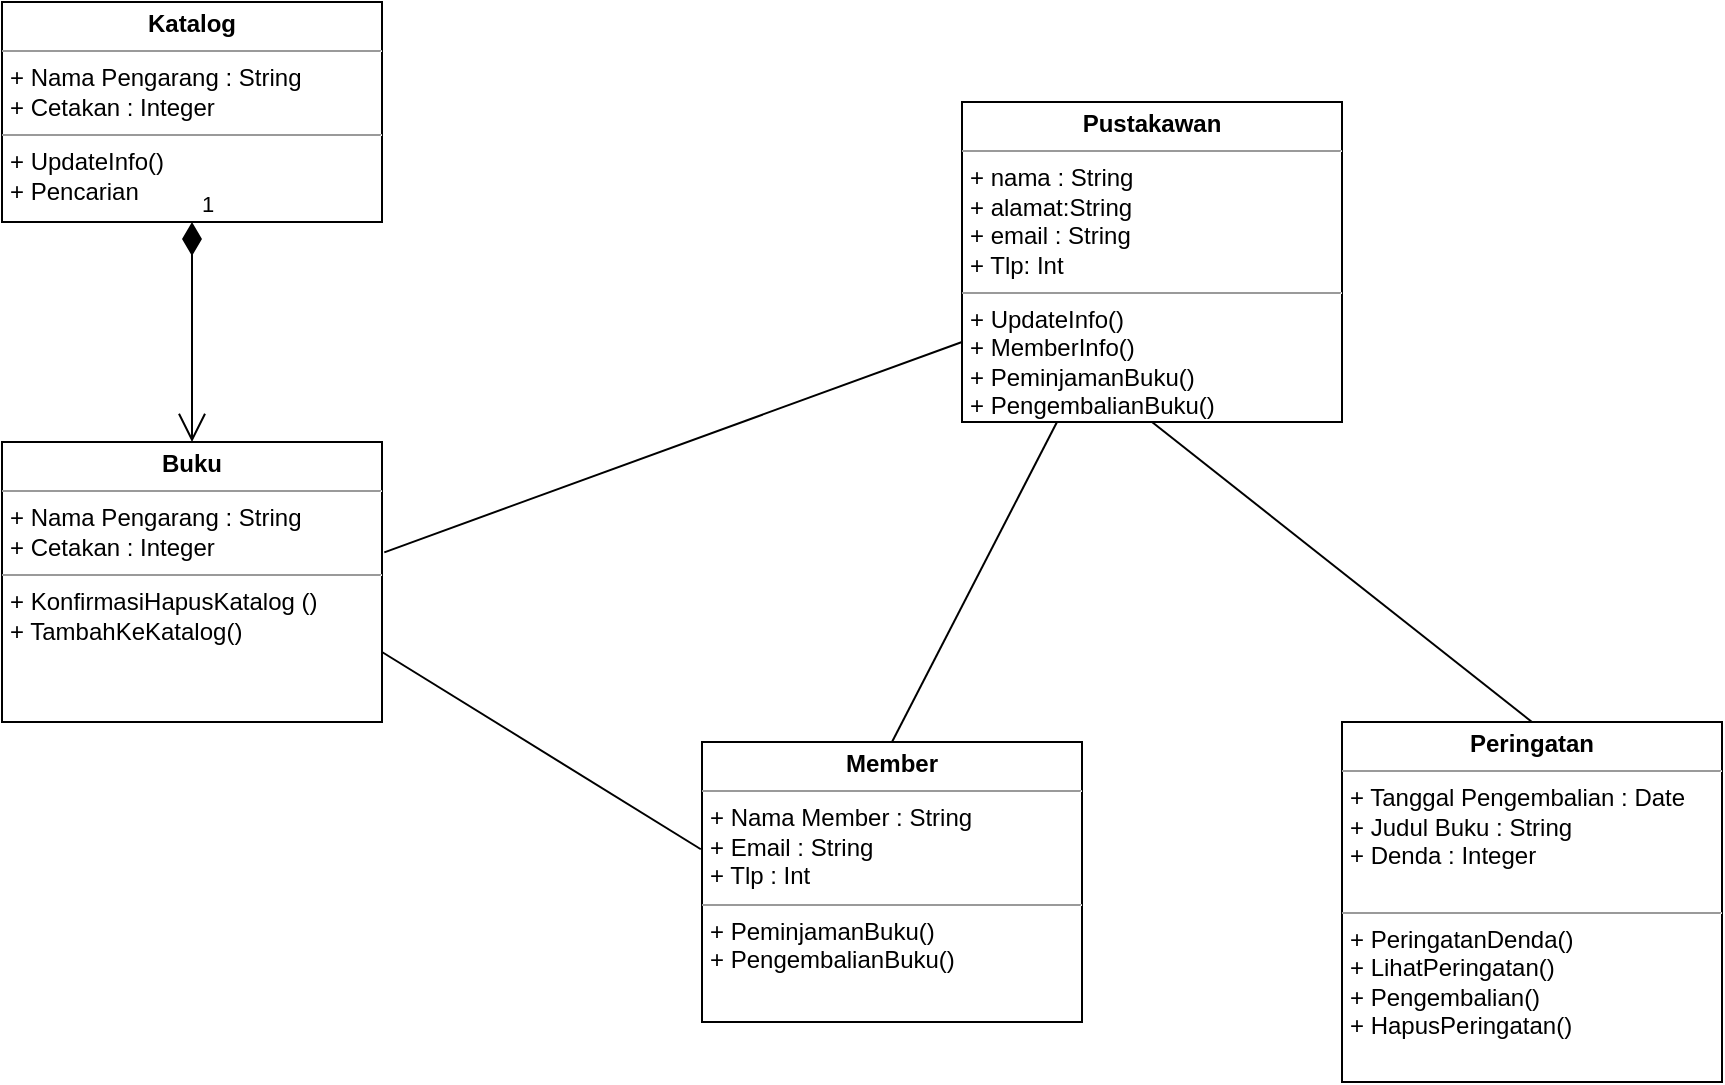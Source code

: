 <mxfile version="15.8.6" type="github">
  <diagram id="BPWHZY4i2vGJqGK7S6kc" name="Page-1">
    <mxGraphModel dx="1209" dy="626" grid="1" gridSize="10" guides="1" tooltips="1" connect="1" arrows="1" fold="1" page="1" pageScale="1" pageWidth="4681" pageHeight="3300" math="0" shadow="0">
      <root>
        <mxCell id="0" />
        <mxCell id="1" parent="0" />
        <mxCell id="icuCsIO3h6VqQPHyB5xL-14" value="&lt;p style=&quot;margin: 0px ; margin-top: 4px ; text-align: center&quot;&gt;&lt;b&gt;Katalog&lt;/b&gt;&lt;/p&gt;&lt;hr size=&quot;1&quot;&gt;&lt;p style=&quot;margin: 0px ; margin-left: 4px&quot;&gt;+ Nama Pengarang : String&lt;br&gt;+ Cetakan : Integer&lt;/p&gt;&lt;hr size=&quot;1&quot;&gt;&lt;p style=&quot;margin: 0px ; margin-left: 4px&quot;&gt;+ UpdateInfo()&lt;br&gt;+ Pencarian&lt;/p&gt;" style="verticalAlign=top;align=left;overflow=fill;fontSize=12;fontFamily=Helvetica;html=1;" parent="1" vertex="1">
          <mxGeometry x="270" y="100" width="190" height="110" as="geometry" />
        </mxCell>
        <mxCell id="icuCsIO3h6VqQPHyB5xL-15" value="&lt;p style=&quot;margin: 0px ; margin-top: 4px ; text-align: center&quot;&gt;&lt;b&gt;Buku&lt;/b&gt;&lt;/p&gt;&lt;hr size=&quot;1&quot;&gt;&lt;p style=&quot;margin: 0px ; margin-left: 4px&quot;&gt;+ Nama Pengarang : String&lt;br&gt;+ Cetakan : Integer&lt;/p&gt;&lt;hr size=&quot;1&quot;&gt;&lt;p style=&quot;margin: 0px ; margin-left: 4px&quot;&gt;+ KonfirmasiHapusKatalog ()&lt;br&gt;+ TambahKeKatalog()&lt;/p&gt;" style="verticalAlign=top;align=left;overflow=fill;fontSize=12;fontFamily=Helvetica;html=1;" parent="1" vertex="1">
          <mxGeometry x="270" y="320" width="190" height="140" as="geometry" />
        </mxCell>
        <mxCell id="icuCsIO3h6VqQPHyB5xL-17" value="&lt;p style=&quot;margin: 0px ; margin-top: 4px ; text-align: center&quot;&gt;&lt;b&gt;Pustakawan&lt;/b&gt;&lt;/p&gt;&lt;hr size=&quot;1&quot;&gt;&lt;p style=&quot;margin: 0px ; margin-left: 4px&quot;&gt;+ nama : String&lt;br&gt;+ alamat:String&lt;/p&gt;&lt;p style=&quot;margin: 0px ; margin-left: 4px&quot;&gt;+ email : String&lt;br&gt;&lt;/p&gt;&lt;p style=&quot;margin: 0px ; margin-left: 4px&quot;&gt;+ Tlp: Int&lt;br&gt;&lt;/p&gt;&lt;hr size=&quot;1&quot;&gt;&lt;p style=&quot;margin: 0px ; margin-left: 4px&quot;&gt;+ UpdateInfo()&lt;br&gt;+ MemberInfo()&lt;/p&gt;&lt;p style=&quot;margin: 0px ; margin-left: 4px&quot;&gt;+ PeminjamanBuku()&lt;br&gt;&lt;/p&gt;&lt;p style=&quot;margin: 0px ; margin-left: 4px&quot;&gt;+ PengembalianBuku()&lt;br&gt;&lt;/p&gt;" style="verticalAlign=top;align=left;overflow=fill;fontSize=12;fontFamily=Helvetica;html=1;" parent="1" vertex="1">
          <mxGeometry x="750" y="150" width="190" height="160" as="geometry" />
        </mxCell>
        <mxCell id="icuCsIO3h6VqQPHyB5xL-18" value="&lt;p style=&quot;margin: 0px ; margin-top: 4px ; text-align: center&quot;&gt;&lt;b&gt;Member&lt;/b&gt;&lt;/p&gt;&lt;hr size=&quot;1&quot;&gt;&lt;p style=&quot;margin: 0px ; margin-left: 4px&quot;&gt;+ Nama Member : String&lt;/p&gt;&lt;p style=&quot;margin: 0px ; margin-left: 4px&quot;&gt;+ Email : String&lt;br&gt;+ Tlp : Int&lt;/p&gt;&lt;hr size=&quot;1&quot;&gt;&lt;p style=&quot;margin: 0px ; margin-left: 4px&quot;&gt;+ PeminjamanBuku()&lt;br&gt;+ PengembalianBuku()&lt;/p&gt;" style="verticalAlign=top;align=left;overflow=fill;fontSize=12;fontFamily=Helvetica;html=1;" parent="1" vertex="1">
          <mxGeometry x="620" y="470" width="190" height="140" as="geometry" />
        </mxCell>
        <mxCell id="icuCsIO3h6VqQPHyB5xL-19" value="&lt;p style=&quot;margin: 0px ; margin-top: 4px ; text-align: center&quot;&gt;&lt;b&gt;Peringatan&lt;/b&gt;&lt;/p&gt;&lt;hr size=&quot;1&quot;&gt;&lt;p style=&quot;margin: 0px ; margin-left: 4px&quot;&gt;+ Tanggal Pengembalian : Date&lt;br&gt;+ Judul Buku : String&lt;/p&gt;&lt;p style=&quot;margin: 0px ; margin-left: 4px&quot;&gt;+ Denda : Integer&lt;br&gt;&lt;/p&gt;&lt;p style=&quot;margin: 0px ; margin-left: 4px&quot;&gt;&lt;br&gt;&lt;/p&gt;&lt;hr size=&quot;1&quot;&gt;&lt;p style=&quot;margin: 0px ; margin-left: 4px&quot;&gt;+ PeringatanDenda()&lt;br&gt;+ LihatPeringatan()&lt;/p&gt;&lt;p style=&quot;margin: 0px ; margin-left: 4px&quot;&gt;+ Pengembalian()&lt;br&gt;&lt;/p&gt;&lt;p style=&quot;margin: 0px ; margin-left: 4px&quot;&gt;+ HapusPeringatan()&lt;/p&gt;&lt;p style=&quot;margin: 0px ; margin-left: 4px&quot;&gt;&lt;br&gt;&lt;/p&gt;" style="verticalAlign=top;align=left;overflow=fill;fontSize=12;fontFamily=Helvetica;html=1;" parent="1" vertex="1">
          <mxGeometry x="940" y="460" width="190" height="180" as="geometry" />
        </mxCell>
        <mxCell id="icuCsIO3h6VqQPHyB5xL-20" value="1" style="endArrow=open;html=1;endSize=12;startArrow=diamondThin;startSize=14;startFill=1;edgeStyle=orthogonalEdgeStyle;align=left;verticalAlign=bottom;rounded=0;exitX=0.5;exitY=1;exitDx=0;exitDy=0;entryX=0.5;entryY=0;entryDx=0;entryDy=0;" parent="1" source="icuCsIO3h6VqQPHyB5xL-14" target="icuCsIO3h6VqQPHyB5xL-15" edge="1">
          <mxGeometry x="-1" y="3" relative="1" as="geometry">
            <mxPoint x="530" y="370" as="sourcePoint" />
            <mxPoint x="690" y="370" as="targetPoint" />
          </mxGeometry>
        </mxCell>
        <mxCell id="icuCsIO3h6VqQPHyB5xL-21" value="" style="endArrow=none;html=1;rounded=0;entryX=0;entryY=0.75;entryDx=0;entryDy=0;exitX=1.006;exitY=0.394;exitDx=0;exitDy=0;exitPerimeter=0;" parent="1" source="icuCsIO3h6VqQPHyB5xL-15" target="icuCsIO3h6VqQPHyB5xL-17" edge="1">
          <mxGeometry width="50" height="50" relative="1" as="geometry">
            <mxPoint x="590" y="390" as="sourcePoint" />
            <mxPoint x="640" y="340" as="targetPoint" />
          </mxGeometry>
        </mxCell>
        <mxCell id="icuCsIO3h6VqQPHyB5xL-22" value="" style="endArrow=none;html=1;rounded=0;entryX=0.25;entryY=1;entryDx=0;entryDy=0;exitX=0.5;exitY=0;exitDx=0;exitDy=0;" parent="1" source="icuCsIO3h6VqQPHyB5xL-18" target="icuCsIO3h6VqQPHyB5xL-17" edge="1">
          <mxGeometry width="50" height="50" relative="1" as="geometry">
            <mxPoint x="590" y="390" as="sourcePoint" />
            <mxPoint x="640" y="340" as="targetPoint" />
          </mxGeometry>
        </mxCell>
        <mxCell id="icuCsIO3h6VqQPHyB5xL-23" value="" style="endArrow=none;html=1;rounded=0;entryX=0.5;entryY=1;entryDx=0;entryDy=0;exitX=0.5;exitY=0;exitDx=0;exitDy=0;" parent="1" source="icuCsIO3h6VqQPHyB5xL-19" target="icuCsIO3h6VqQPHyB5xL-17" edge="1">
          <mxGeometry width="50" height="50" relative="1" as="geometry">
            <mxPoint x="590" y="390" as="sourcePoint" />
            <mxPoint x="640" y="340" as="targetPoint" />
          </mxGeometry>
        </mxCell>
        <mxCell id="icuCsIO3h6VqQPHyB5xL-24" value="" style="endArrow=none;html=1;rounded=0;exitX=1;exitY=0.75;exitDx=0;exitDy=0;entryX=-0.003;entryY=0.383;entryDx=0;entryDy=0;entryPerimeter=0;" parent="1" source="icuCsIO3h6VqQPHyB5xL-15" target="icuCsIO3h6VqQPHyB5xL-18" edge="1">
          <mxGeometry width="50" height="50" relative="1" as="geometry">
            <mxPoint x="590" y="390" as="sourcePoint" />
            <mxPoint x="640" y="340" as="targetPoint" />
          </mxGeometry>
        </mxCell>
      </root>
    </mxGraphModel>
  </diagram>
</mxfile>
